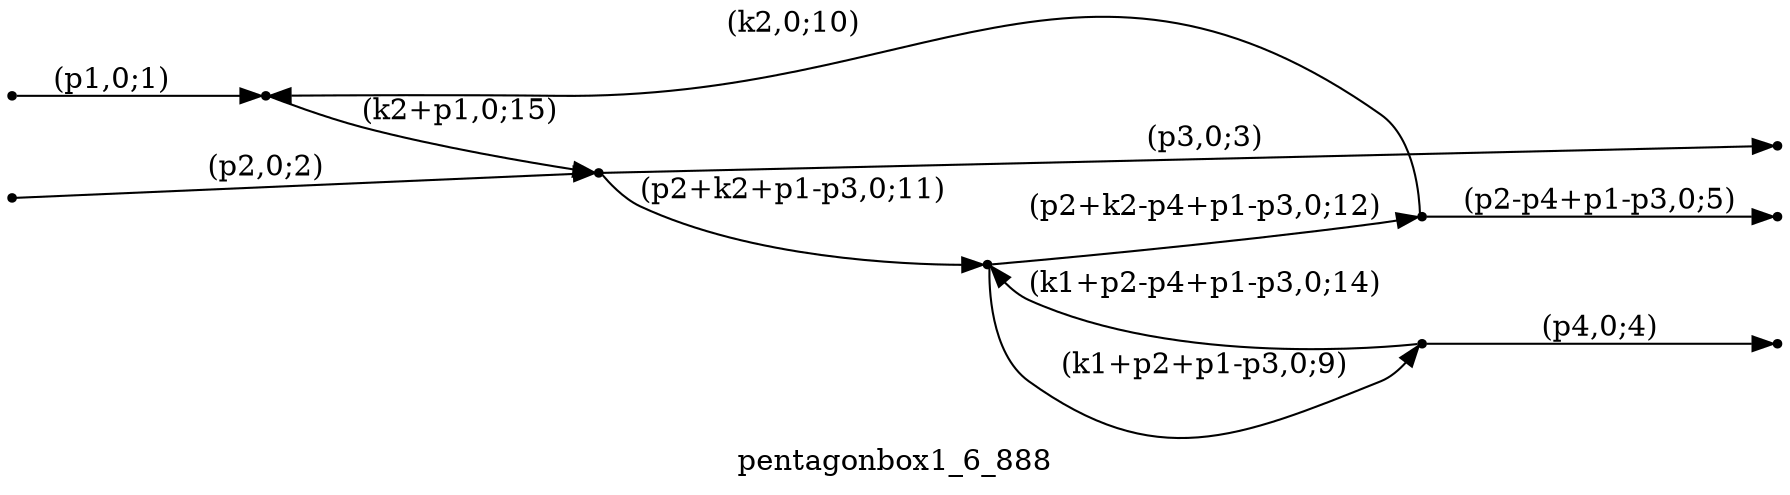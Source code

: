 digraph pentagonbox1_6_888 {
  label="pentagonbox1_6_888";
  rankdir="LR";
  subgraph edges {
    -1 -> 5 [label="(p1,0;1)"];
    -2 -> 2 [label="(p2,0;2)"];
    2 -> -3 [label="(p3,0;3)"];
    4 -> -4 [label="(p4,0;4)"];
    1 -> -5 [label="(p2-p4+p1-p3,0;5)"];
    3 -> 4 [label="(k1+p2+p1-p3,0;9)"];
    1 -> 5 [label="(k2,0;10)"];
    2 -> 3 [label="(p2+k2+p1-p3,0;11)"];
    3 -> 1 [label="(p2+k2-p4+p1-p3,0;12)"];
    4 -> 3 [label="(k1+p2-p4+p1-p3,0;14)"];
    5 -> 2 [label="(k2+p1,0;15)"];
  }
  subgraph incoming { rank="source"; -1; -2; }
  subgraph outgoing { rank="sink"; -3; -4; -5; }
-5 [shape=point];
-4 [shape=point];
-3 [shape=point];
-2 [shape=point];
-1 [shape=point];
1 [shape=point];
2 [shape=point];
3 [shape=point];
4 [shape=point];
5 [shape=point];
}

